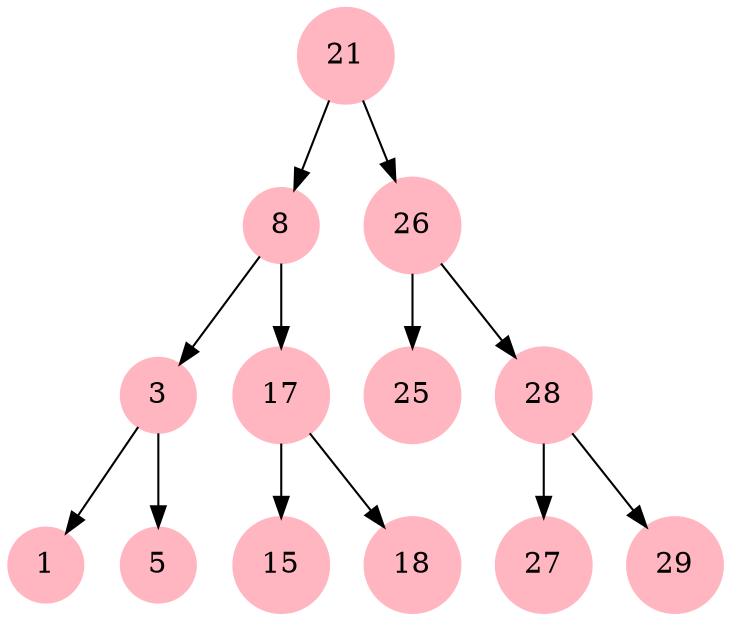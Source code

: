 digraph G
{
     node[shape = circle]
     node[style = filled]
     node[fillcolor = "#FFB6C1"]
     node[color = "#FFB6C1"]
     edge[color = "#000000"]
21->8->3->1
3->5

8->17->15
17->18


21->26->25
26->28->27
28->29



}